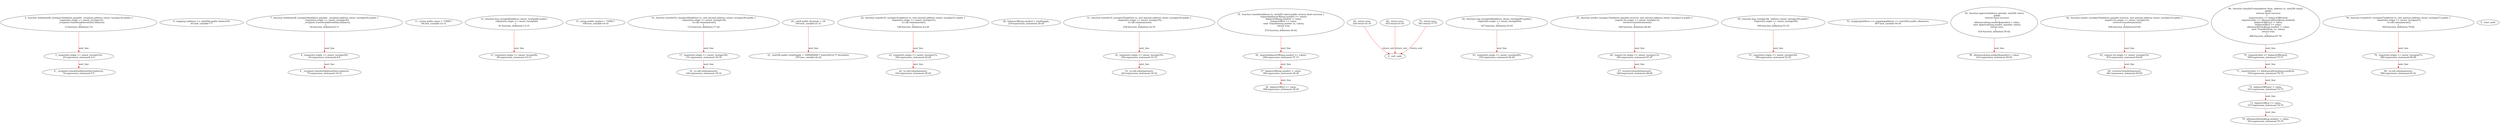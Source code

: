 digraph  {
13 [label="2_ function withdrawAll_txorigin14(address payable _recipient,address owner_txorigin14) public {\n        require(tx.origin == owner_txorigin14);\n        _recipient.transfer(address(this).balance);\n    }\n13-function_definition-3-6", method="withdrawAll_txorigin14(address payable _recipient,address owner_txorigin14)", type_label=function_definition];
25 [label="3_ require(tx.origin == owner_txorigin14);\n25-expression_statement-4-4", method="withdrawAll_txorigin14(address payable _recipient,address owner_txorigin14)", type_label=expression_statement];
34 [label="4_ _recipient.transfer(address(this).balance);\n34-expression_statement-5-5", method="withdrawAll_txorigin14(address payable _recipient,address owner_txorigin14)", type_label=expression_statement];
45 [label="6_ mapping (address => uint256) public balanceOf;\n45-new_variable-7-7", method="", type_label=new_variable];
52 [label="7_ function withdrawAll_txorigin30(address payable _recipient,address owner_txorigin30) public {\n        require(tx.origin == owner_txorigin30);\n        _recipient.transfer(address(this).balance);\n    }\n52-function_definition-8-11", method="withdrawAll_txorigin30(address payable _recipient,address owner_txorigin30)", type_label=function_definition];
64 [label="8_ require(tx.origin == owner_txorigin30);\n64-expression_statement-9-9", method="withdrawAll_txorigin30(address payable _recipient,address owner_txorigin30)", type_label=expression_statement];
73 [label="9_ _recipient.transfer(address(this).balance);\n73-expression_statement-10-10", method="withdrawAll_txorigin30(address payable _recipient,address owner_txorigin30)", type_label=expression_statement];
84 [label="11_ string public name = \"TAMC\";\n84-new_variable-12-12", method="", type_label=new_variable];
91 [label="12_ function bug_txorigin8(address owner_txorigin8) public{\n        require(tx.origin == owner_txorigin8);\n    }\n91-function_definition-13-15", method="bug_txorigin8(address owner_txorigin8)", type_label=function_definition];
99 [label="13_ require(tx.origin == owner_txorigin8);\n99-expression_statement-14-14", method="bug_txorigin8(address owner_txorigin8)", type_label=expression_statement];
108 [label="15_ string public symbol = \"TAMC\";\n108-new_variable-16-16", method="", type_label=new_variable];
115 [label="16_ function transferTo_txorigin39(address to, uint amount,address owner_txorigin39) public {\n  require(tx.origin == owner_txorigin39);\n  to.call.value(amount);\n}\n115-function_definition-17-20", method="transferTo_txorigin39(address to,uint amount,address owner_txorigin39)", type_label=function_definition];
131 [label="17_ require(tx.origin == owner_txorigin39);\n131-expression_statement-18-18", method="transferTo_txorigin39(address to,uint amount,address owner_txorigin39)", type_label=expression_statement];
140 [label="18_ to.call.value(amount);\n140-expression_statement-19-19", method="transferTo_txorigin39(address to,uint amount,address owner_txorigin39)", type_label=expression_statement];
149 [label="20_ uint8 public decimals = 18;\n149-new_variable-21-21", method="", type_label=new_variable];
155 [label="21_ uint256 public totalSupply = 1000000000 * (uint256(10) ** decimals);\n155-new_variable-22-22", method="", type_label=new_variable];
168 [label="22_ function transferTo_txorigin31(address to, uint amount,address owner_txorigin31) public {\n  require(tx.origin == owner_txorigin31);\n  to.call.value(amount);\n}\n168-function_definition-23-26", method="transferTo_txorigin31(address to,uint amount,address owner_txorigin31)", type_label=function_definition];
184 [label="23_ require(tx.origin == owner_txorigin31);\n184-expression_statement-24-24", method="transferTo_txorigin31(address to,uint amount,address owner_txorigin31)", type_label=expression_statement];
193 [label="24_ to.call.value(amount);\n193-expression_statement-25-25", method="transferTo_txorigin31(address to,uint amount,address owner_txorigin31)", type_label=expression_statement];
218 [label="28_ balanceOf[msg.sender] = totalSupply;\n218-expression_statement-29-29", method="", type_label=expression_statement];
238 [label="31_ function transferTo_txorigin35(address to, uint amount,address owner_txorigin35) public {\n  require(tx.origin == owner_txorigin35);\n  to.call.value(amount);\n}\n238-function_definition-32-35", method="transferTo_txorigin35(address to,uint amount,address owner_txorigin35)", type_label=function_definition];
254 [label="32_ require(tx.origin == owner_txorigin35);\n254-expression_statement-33-33", method="transferTo_txorigin35(address to,uint amount,address owner_txorigin35)", type_label=expression_statement];
263 [label="33_ to.call.value(amount);\n263-expression_statement-34-34", method="transferTo_txorigin35(address to,uint amount,address owner_txorigin35)", type_label=expression_statement];
272 [label="35_ function transfer(address to, uint256 value) public returns (bool success) {\n        require(balanceOf[msg.sender] >= value);\n        balanceOf[msg.sender] -= value;\n        balanceOf[to] += value;\n        emit Transfer(msg.sender, to, value);\n        return true;\n    }\n272-function_definition-36-42", method="transfer(address to,uint256 value)", type_label=function_definition];
289 [label="36_ require(balanceOf[msg.sender] >= value);\n289-expression_statement-37-37", method="transfer(address to,uint256 value)", type_label=expression_statement];
300 [label="37_ balanceOf[msg.sender] -= value;\n300-expression_statement-38-38", method="transfer(address to,uint256 value)", type_label=expression_statement];
308 [label="38_ balanceOf[to] += value;\n308-expression_statement-39-39", method="transfer(address to,uint256 value)", type_label=expression_statement];
324 [label="40_ return true;\n324-return-41-41", method="transfer(address to,uint256 value)", type_label=return];
327 [label="42_ function bug_txorigin40(address owner_txorigin40) public{\n        require(tx.origin == owner_txorigin40);\n    }\n327-function_definition-43-45", method="bug_txorigin40(address owner_txorigin40)", type_label=function_definition];
335 [label="43_ require(tx.origin == owner_txorigin40);\n335-expression_statement-44-44", method="bug_txorigin40(address owner_txorigin40)", type_label=expression_statement];
344 [label="45_ function sendto_txorigin13(address payable receiver, uint amount,address owner_txorigin13) public {\n	require (tx.origin == owner_txorigin13);\n	receiver.transfer(amount);\n}\n344-function_definition-46-49", method="sendto_txorigin13(address payable receiver,uint amount,address owner_txorigin13)", type_label=function_definition];
360 [label="46_ require (tx.origin == owner_txorigin13);\n360-expression_statement-47-47", method="sendto_txorigin13(address payable receiver,uint amount,address owner_txorigin13)", type_label=expression_statement];
369 [label="47_ receiver.transfer(amount);\n369-expression_statement-48-48", method="sendto_txorigin13(address payable receiver,uint amount,address owner_txorigin13)", type_label=expression_statement];
390 [label="50_ function bug_txorigin36(  address owner_txorigin36) public{\n        require(tx.origin == owner_txorigin36);\n    }\n390-function_definition-51-53", method="bug_txorigin36(address owner_txorigin36)", type_label=function_definition];
398 [label="51_ require(tx.origin == owner_txorigin36);\n398-expression_statement-52-52", method="bug_txorigin36(address owner_txorigin36)", type_label=expression_statement];
407 [label="53_ mapping(address => mapping(address => uint256)) public allowance;\n407-new_variable-54-54", method="", type_label=new_variable];
416 [label="54_ function approve(address spender, uint256 value)\n        public\n        returns (bool success)\n    {\n        allowance[msg.sender][spender] = value;\n        emit Approval(msg.sender, spender, value);\n        return true;\n    }\n416-function_definition-55-62", method="approve(address spender,uint256 value)", type_label=function_definition];
433 [label="58_ allowance[msg.sender][spender] = value;\n433-expression_statement-59-59", method="approve(address spender,uint256 value)", type_label=expression_statement];
453 [label="60_ return true;\n453-return-61-61", method="approve(address spender,uint256 value)", type_label=return];
456 [label="62_ function sendto_txorigin33(address payable receiver, uint amount,address owner_txorigin33) public {\n	require (tx.origin == owner_txorigin33);\n	receiver.transfer(amount);\n}\n456-function_definition-63-66", method="sendto_txorigin33(address payable receiver,uint amount,address owner_txorigin33)", type_label=function_definition];
472 [label="63_ require (tx.origin == owner_txorigin33);\n472-expression_statement-64-64", method="sendto_txorigin33(address payable receiver,uint amount,address owner_txorigin33)", type_label=expression_statement];
481 [label="64_ receiver.transfer(amount);\n481-expression_statement-65-65", method="sendto_txorigin33(address payable receiver,uint amount,address owner_txorigin33)", type_label=expression_statement];
488 [label="66_ function transferFrom(address from, address to, uint256 value)\n        public\n        returns (bool success)\n    {\n        require(value <= balanceOf[from]);\n        require(value <= allowance[from][msg.sender]);\n        balanceOf[from] -= value;\n        balanceOf[to] += value;\n        allowance[from][msg.sender] -= value;\n        emit Transfer(from, to, value);\n        return true;\n    }\n488-function_definition-67-78", method="transferFrom(address from,address to,uint256 value)", type_label=function_definition];
509 [label="70_ require(value <= balanceOf[from]);\n509-expression_statement-71-71", method="transferFrom(address from,address to,uint256 value)", type_label=expression_statement];
518 [label="71_ require(value <= allowance[from][msg.sender]);\n518-expression_statement-72-72", method="transferFrom(address from,address to,uint256 value)", type_label=expression_statement];
531 [label="72_ balanceOf[from] -= value;\n531-expression_statement-73-73", method="transferFrom(address from,address to,uint256 value)", type_label=expression_statement];
537 [label="73_ balanceOf[to] += value;\n537-expression_statement-74-74", method="transferFrom(address from,address to,uint256 value)", type_label=expression_statement];
543 [label="74_ allowance[from][msg.sender] -= value;\n543-expression_statement-75-75", method="transferFrom(address from,address to,uint256 value)", type_label=expression_statement];
561 [label="76_ return true;\n561-return-77-77", method="transferFrom(address from,address to,uint256 value)", type_label=return];
564 [label="78_ function transferTo_txorigin27(address to, uint amount,address owner_txorigin27) public {\n  require(tx.origin == owner_txorigin27);\n  to.call.value(amount);\n}\n564-function_definition-79-82", method="transferTo_txorigin27(address to,uint amount,address owner_txorigin27)", type_label=function_definition];
580 [label="79_ require(tx.origin == owner_txorigin27);\n580-expression_statement-80-80", method="transferTo_txorigin27(address to,uint amount,address owner_txorigin27)", type_label=expression_statement];
589 [label="80_ to.call.value(amount);\n589-expression_statement-81-81", method="transferTo_txorigin27(address to,uint amount,address owner_txorigin27)", type_label=expression_statement];
1 [label="0_ start_node", method="", type_label=start];
2 [label="0_ exit_node", method="", type_label=exit];
13 -> 25  [color=red, controlflow_type=next_line, edge_type=CFG_edge, key=0, label=next_line];
25 -> 34  [color=red, controlflow_type=next_line, edge_type=CFG_edge, key=0, label=next_line];
52 -> 64  [color=red, controlflow_type=next_line, edge_type=CFG_edge, key=0, label=next_line];
64 -> 73  [color=red, controlflow_type=next_line, edge_type=CFG_edge, key=0, label=next_line];
91 -> 99  [color=red, controlflow_type=next_line, edge_type=CFG_edge, key=0, label=next_line];
115 -> 131  [color=red, controlflow_type=next_line, edge_type=CFG_edge, key=0, label=next_line];
131 -> 140  [color=red, controlflow_type=next_line, edge_type=CFG_edge, key=0, label=next_line];
149 -> 155  [color=red, controlflow_type=next_line, edge_type=CFG_edge, key=0, label=next_line];
168 -> 184  [color=red, controlflow_type=next_line, edge_type=CFG_edge, key=0, label=next_line];
184 -> 193  [color=red, controlflow_type=next_line, edge_type=CFG_edge, key=0, label=next_line];
238 -> 254  [color=red, controlflow_type=next_line, edge_type=CFG_edge, key=0, label=next_line];
254 -> 263  [color=red, controlflow_type=next_line, edge_type=CFG_edge, key=0, label=next_line];
272 -> 289  [color=red, controlflow_type=next_line, edge_type=CFG_edge, key=0, label=next_line];
289 -> 300  [color=red, controlflow_type=next_line, edge_type=CFG_edge, key=0, label=next_line];
300 -> 308  [color=red, controlflow_type=next_line, edge_type=CFG_edge, key=0, label=next_line];
324 -> 2  [color=red, controlflow_type=return_exit, edge_type=CFG_edge, key=0, label=return_exit];
327 -> 335  [color=red, controlflow_type=next_line, edge_type=CFG_edge, key=0, label=next_line];
344 -> 360  [color=red, controlflow_type=next_line, edge_type=CFG_edge, key=0, label=next_line];
360 -> 369  [color=red, controlflow_type=next_line, edge_type=CFG_edge, key=0, label=next_line];
390 -> 398  [color=red, controlflow_type=next_line, edge_type=CFG_edge, key=0, label=next_line];
416 -> 433  [color=red, controlflow_type=next_line, edge_type=CFG_edge, key=0, label=next_line];
453 -> 2  [color=red, controlflow_type=return_exit, edge_type=CFG_edge, key=0, label=return_exit];
456 -> 472  [color=red, controlflow_type=next_line, edge_type=CFG_edge, key=0, label=next_line];
472 -> 481  [color=red, controlflow_type=next_line, edge_type=CFG_edge, key=0, label=next_line];
488 -> 509  [color=red, controlflow_type=next_line, edge_type=CFG_edge, key=0, label=next_line];
509 -> 518  [color=red, controlflow_type=next_line, edge_type=CFG_edge, key=0, label=next_line];
518 -> 531  [color=red, controlflow_type=next_line, edge_type=CFG_edge, key=0, label=next_line];
531 -> 537  [color=red, controlflow_type=next_line, edge_type=CFG_edge, key=0, label=next_line];
537 -> 543  [color=red, controlflow_type=next_line, edge_type=CFG_edge, key=0, label=next_line];
561 -> 2  [color=red, controlflow_type=return_exit, edge_type=CFG_edge, key=0, label=return_exit];
564 -> 580  [color=red, controlflow_type=next_line, edge_type=CFG_edge, key=0, label=next_line];
580 -> 589  [color=red, controlflow_type=next_line, edge_type=CFG_edge, key=0, label=next_line];
}
